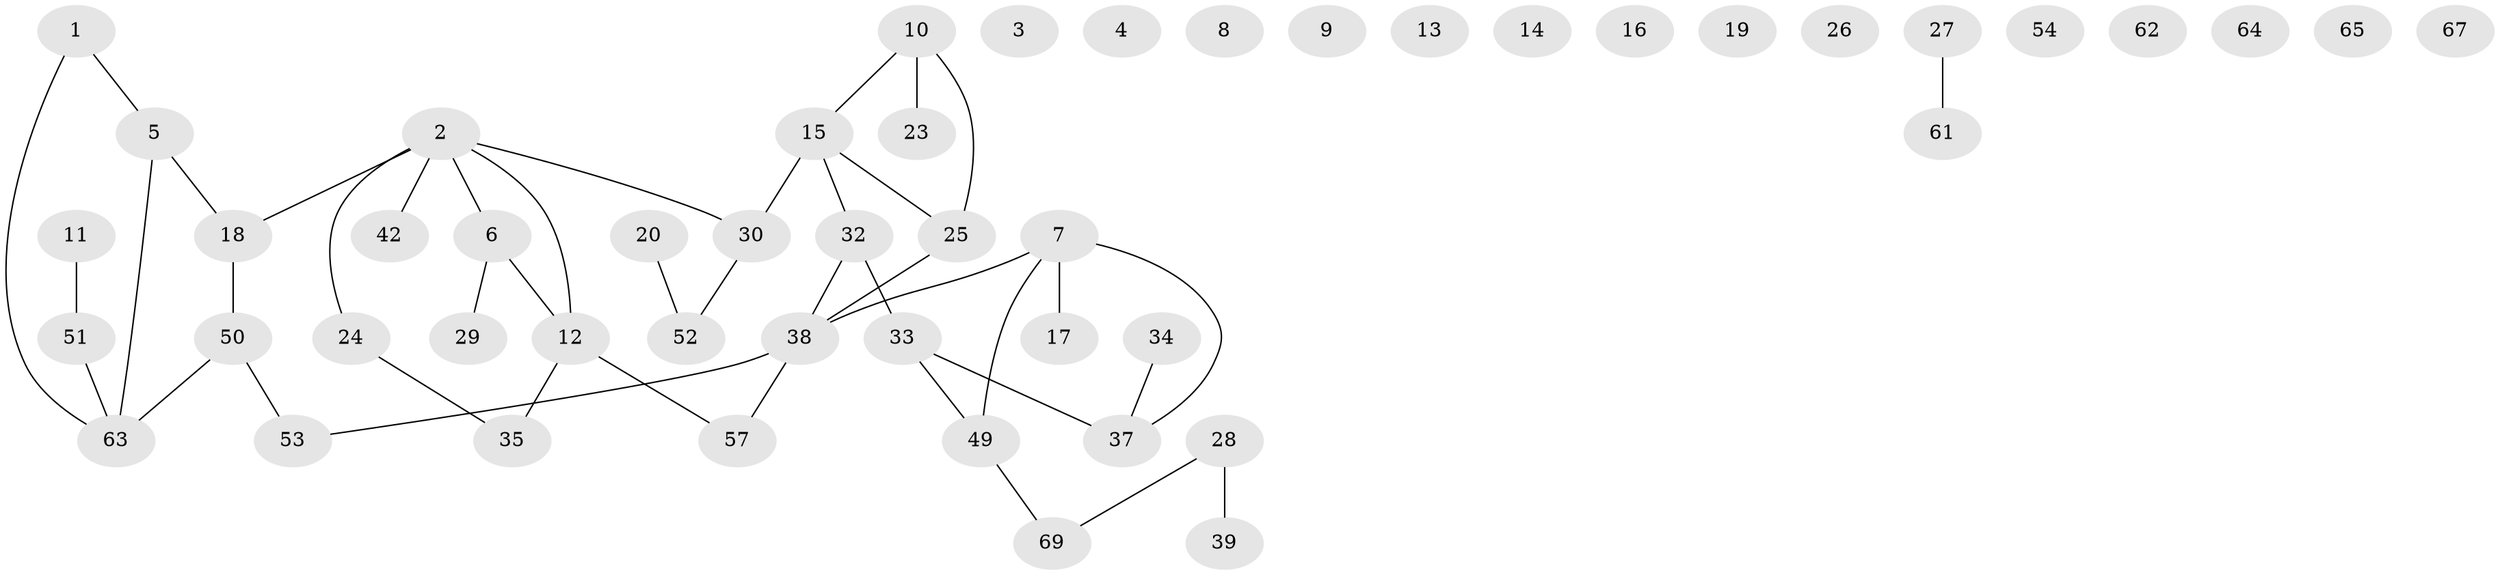 // original degree distribution, {2: 0.3055555555555556, 4: 0.08333333333333333, 0: 0.16666666666666666, 1: 0.2638888888888889, 5: 0.041666666666666664, 3: 0.1388888888888889}
// Generated by graph-tools (version 1.1) at 2025/41/03/06/25 10:41:23]
// undirected, 50 vertices, 44 edges
graph export_dot {
graph [start="1"]
  node [color=gray90,style=filled];
  1;
  2 [super="+44"];
  3;
  4;
  5 [super="+46"];
  6 [super="+60"];
  7 [super="+31"];
  8;
  9;
  10 [super="+43"];
  11;
  12 [super="+22"];
  13;
  14;
  15 [super="+41"];
  16;
  17;
  18;
  19 [super="+21"];
  20;
  23;
  24 [super="+48"];
  25 [super="+40"];
  26 [super="+59"];
  27;
  28 [super="+36"];
  29;
  30 [super="+68"];
  32;
  33 [super="+72"];
  34 [super="+45"];
  35;
  37;
  38 [super="+47"];
  39 [super="+58"];
  42;
  49 [super="+70"];
  50 [super="+56"];
  51 [super="+66"];
  52 [super="+71"];
  53 [super="+55"];
  54;
  57;
  61;
  62;
  63;
  64;
  65;
  67;
  69;
  1 -- 5;
  1 -- 63;
  2 -- 24;
  2 -- 30;
  2 -- 6;
  2 -- 18;
  2 -- 42;
  2 -- 12;
  5 -- 18;
  5 -- 63;
  6 -- 29;
  6 -- 12;
  7 -- 17;
  7 -- 49;
  7 -- 37;
  7 -- 38;
  10 -- 25;
  10 -- 23;
  10 -- 15;
  11 -- 51;
  12 -- 35;
  12 -- 57;
  15 -- 25;
  15 -- 32;
  15 -- 30;
  18 -- 50;
  20 -- 52;
  24 -- 35;
  25 -- 38;
  27 -- 61;
  28 -- 69;
  28 -- 39;
  30 -- 52;
  32 -- 33;
  32 -- 38;
  33 -- 37;
  33 -- 49;
  34 -- 37;
  38 -- 53;
  38 -- 57;
  49 -- 69;
  50 -- 63;
  50 -- 53;
  51 -- 63;
}
